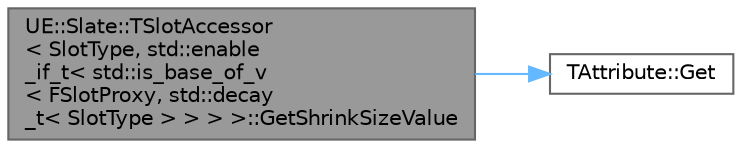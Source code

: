 digraph "UE::Slate::TSlotAccessor&lt; SlotType, std::enable_if_t&lt; std::is_base_of_v&lt; FSlotProxy, std::decay_t&lt; SlotType &gt; &gt; &gt; &gt;::GetShrinkSizeValue"
{
 // INTERACTIVE_SVG=YES
 // LATEX_PDF_SIZE
  bgcolor="transparent";
  edge [fontname=Helvetica,fontsize=10,labelfontname=Helvetica,labelfontsize=10];
  node [fontname=Helvetica,fontsize=10,shape=box,height=0.2,width=0.4];
  rankdir="LR";
  Node1 [id="Node000001",label="UE::Slate::TSlotAccessor\l\< SlotType, std::enable\l_if_t\< std::is_base_of_v\l\< FSlotProxy, std::decay\l_t\< SlotType \> \> \> \>::GetShrinkSizeValue",height=0.2,width=0.4,color="gray40", fillcolor="grey60", style="filled", fontcolor="black",tooltip="Get the slot's shrink size value, applicable if the size rule is FillContent."];
  Node1 -> Node2 [id="edge1_Node000001_Node000002",color="steelblue1",style="solid",tooltip=" "];
  Node2 [id="Node000002",label="TAttribute::Get",height=0.2,width=0.4,color="grey40", fillcolor="white", style="filled",URL="$dd/dcd/classTAttribute.html#a08b5ad02ab005018cef6ed26fd2db616",tooltip="Gets the attribute's current value."];
}
